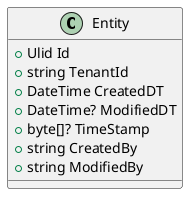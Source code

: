 @startuml

class Entity {
    + Ulid Id
    + string TenantId
    + DateTime CreatedDT
    + DateTime? ModifiedDT
    + byte[]? TimeStamp
    + string CreatedBy
    + string ModifiedBy
}

@enduml
